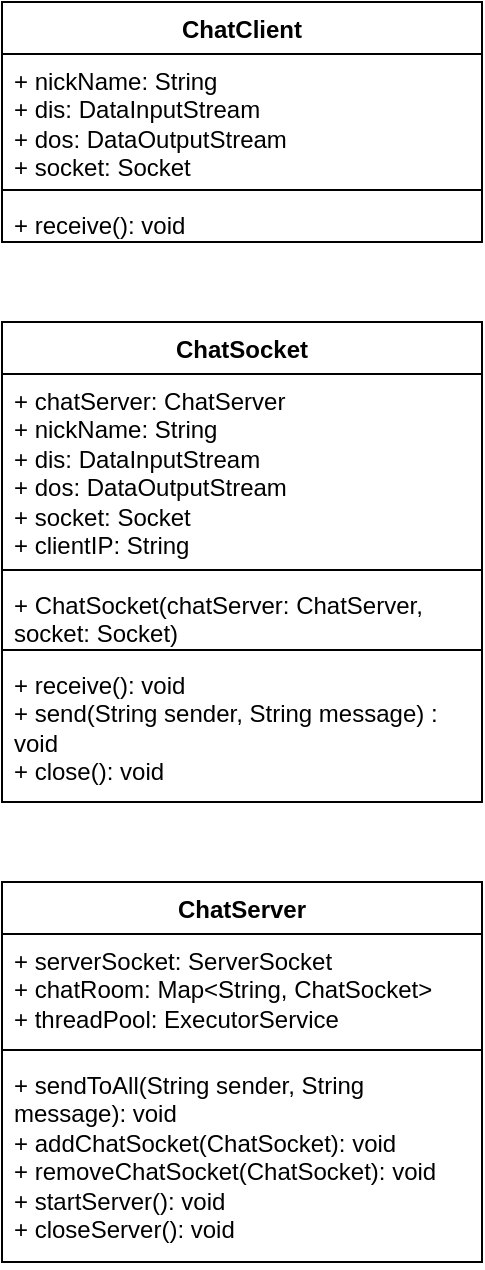 <mxfile version="24.7.1" type="device">
  <diagram name="페이지-1" id="Z1S-KfGZleMHR6X-gFGn">
    <mxGraphModel dx="1434" dy="780" grid="1" gridSize="10" guides="1" tooltips="1" connect="1" arrows="1" fold="1" page="1" pageScale="1" pageWidth="827" pageHeight="1169" math="0" shadow="0">
      <root>
        <mxCell id="0" />
        <mxCell id="1" parent="0" />
        <mxCell id="n32i5Z1ZwP20C322o2zh-1" value="ChatClient" style="swimlane;fontStyle=1;align=center;verticalAlign=top;childLayout=stackLayout;horizontal=1;startSize=26;horizontalStack=0;resizeParent=1;resizeParentMax=0;resizeLast=0;collapsible=1;marginBottom=0;whiteSpace=wrap;html=1;" parent="1" vertex="1">
          <mxGeometry x="280" y="80" width="240" height="120" as="geometry" />
        </mxCell>
        <mxCell id="n32i5Z1ZwP20C322o2zh-2" value="+ nickName: String&lt;div&gt;+ dis: DataInputStream&lt;br&gt;&lt;/div&gt;&lt;div&gt;+ dos: DataOutputStream&lt;/div&gt;&lt;div&gt;+ socket: Socket&lt;/div&gt;" style="text;strokeColor=none;fillColor=none;align=left;verticalAlign=top;spacingLeft=4;spacingRight=4;overflow=hidden;rotatable=0;points=[[0,0.5],[1,0.5]];portConstraint=eastwest;whiteSpace=wrap;html=1;" parent="n32i5Z1ZwP20C322o2zh-1" vertex="1">
          <mxGeometry y="26" width="240" height="64" as="geometry" />
        </mxCell>
        <mxCell id="n32i5Z1ZwP20C322o2zh-3" value="" style="line;strokeWidth=1;fillColor=none;align=left;verticalAlign=middle;spacingTop=-1;spacingLeft=3;spacingRight=3;rotatable=0;labelPosition=right;points=[];portConstraint=eastwest;strokeColor=inherit;" parent="n32i5Z1ZwP20C322o2zh-1" vertex="1">
          <mxGeometry y="90" width="240" height="8" as="geometry" />
        </mxCell>
        <mxCell id="n32i5Z1ZwP20C322o2zh-4" value="+ receive(): void" style="text;strokeColor=none;fillColor=none;align=left;verticalAlign=top;spacingLeft=4;spacingRight=4;overflow=hidden;rotatable=0;points=[[0,0.5],[1,0.5]];portConstraint=eastwest;whiteSpace=wrap;html=1;" parent="n32i5Z1ZwP20C322o2zh-1" vertex="1">
          <mxGeometry y="98" width="240" height="22" as="geometry" />
        </mxCell>
        <mxCell id="n32i5Z1ZwP20C322o2zh-5" value="ChatSocket" style="swimlane;fontStyle=1;align=center;verticalAlign=top;childLayout=stackLayout;horizontal=1;startSize=26;horizontalStack=0;resizeParent=1;resizeParentMax=0;resizeLast=0;collapsible=1;marginBottom=0;whiteSpace=wrap;html=1;" parent="1" vertex="1">
          <mxGeometry x="280" y="240" width="240" height="240" as="geometry" />
        </mxCell>
        <mxCell id="n32i5Z1ZwP20C322o2zh-6" value="&lt;div&gt;+ chatServer: ChatServer&lt;/div&gt;+ nickName: String&lt;div&gt;+ dis: DataInputStream&lt;br&gt;&lt;/div&gt;&lt;div&gt;+ dos: DataOutputStream&lt;/div&gt;&lt;div&gt;+ socket: Socket&lt;/div&gt;&lt;div&gt;+ clientIP: String&lt;/div&gt;" style="text;strokeColor=none;fillColor=none;align=left;verticalAlign=top;spacingLeft=4;spacingRight=4;overflow=hidden;rotatable=0;points=[[0,0.5],[1,0.5]];portConstraint=eastwest;whiteSpace=wrap;html=1;" parent="n32i5Z1ZwP20C322o2zh-5" vertex="1">
          <mxGeometry y="26" width="240" height="94" as="geometry" />
        </mxCell>
        <mxCell id="n32i5Z1ZwP20C322o2zh-7" value="" style="line;strokeWidth=1;fillColor=none;align=left;verticalAlign=middle;spacingTop=-1;spacingLeft=3;spacingRight=3;rotatable=0;labelPosition=right;points=[];portConstraint=eastwest;strokeColor=inherit;" parent="n32i5Z1ZwP20C322o2zh-5" vertex="1">
          <mxGeometry y="120" width="240" height="8" as="geometry" />
        </mxCell>
        <mxCell id="n32i5Z1ZwP20C322o2zh-13" value="+ ChatSocket(chatServer: ChatServer, socket: Socket)" style="text;strokeColor=none;fillColor=none;align=left;verticalAlign=top;spacingLeft=4;spacingRight=4;overflow=hidden;rotatable=0;points=[[0,0.5],[1,0.5]];portConstraint=eastwest;whiteSpace=wrap;html=1;" parent="n32i5Z1ZwP20C322o2zh-5" vertex="1">
          <mxGeometry y="128" width="240" height="32" as="geometry" />
        </mxCell>
        <mxCell id="n32i5Z1ZwP20C322o2zh-14" value="" style="line;strokeWidth=1;fillColor=none;align=left;verticalAlign=middle;spacingTop=-1;spacingLeft=3;spacingRight=3;rotatable=0;labelPosition=right;points=[];portConstraint=eastwest;strokeColor=inherit;" parent="n32i5Z1ZwP20C322o2zh-5" vertex="1">
          <mxGeometry y="160" width="240" height="8" as="geometry" />
        </mxCell>
        <mxCell id="n32i5Z1ZwP20C322o2zh-8" value="+ receive(): void&lt;div&gt;+ send(String sender, String message) : void&lt;/div&gt;&lt;div&gt;+ close(): void&lt;/div&gt;" style="text;strokeColor=none;fillColor=none;align=left;verticalAlign=top;spacingLeft=4;spacingRight=4;overflow=hidden;rotatable=0;points=[[0,0.5],[1,0.5]];portConstraint=eastwest;whiteSpace=wrap;html=1;" parent="n32i5Z1ZwP20C322o2zh-5" vertex="1">
          <mxGeometry y="168" width="240" height="72" as="geometry" />
        </mxCell>
        <mxCell id="n32i5Z1ZwP20C322o2zh-9" value="ChatServer" style="swimlane;fontStyle=1;align=center;verticalAlign=top;childLayout=stackLayout;horizontal=1;startSize=26;horizontalStack=0;resizeParent=1;resizeParentMax=0;resizeLast=0;collapsible=1;marginBottom=0;whiteSpace=wrap;html=1;" parent="1" vertex="1">
          <mxGeometry x="280" y="520" width="240" height="190" as="geometry" />
        </mxCell>
        <mxCell id="n32i5Z1ZwP20C322o2zh-10" value="+ serverSocket: ServerSocket&lt;div&gt;+ chatRoom: Map&amp;lt;String, ChatSocket&amp;gt;&lt;br&gt;&lt;/div&gt;&lt;div&gt;+ threadPool: ExecutorService&lt;/div&gt;" style="text;strokeColor=none;fillColor=none;align=left;verticalAlign=top;spacingLeft=4;spacingRight=4;overflow=hidden;rotatable=0;points=[[0,0.5],[1,0.5]];portConstraint=eastwest;whiteSpace=wrap;html=1;" parent="n32i5Z1ZwP20C322o2zh-9" vertex="1">
          <mxGeometry y="26" width="240" height="54" as="geometry" />
        </mxCell>
        <mxCell id="n32i5Z1ZwP20C322o2zh-11" value="" style="line;strokeWidth=1;fillColor=none;align=left;verticalAlign=middle;spacingTop=-1;spacingLeft=3;spacingRight=3;rotatable=0;labelPosition=right;points=[];portConstraint=eastwest;strokeColor=inherit;" parent="n32i5Z1ZwP20C322o2zh-9" vertex="1">
          <mxGeometry y="80" width="240" height="8" as="geometry" />
        </mxCell>
        <mxCell id="n32i5Z1ZwP20C322o2zh-12" value="+ sendToAll(String sender, String message): void&lt;div&gt;+ addChatSocket(ChatSocket): void&lt;/div&gt;&lt;div&gt;+ removeChatSocket(ChatSocket): void&lt;/div&gt;&lt;div&gt;+ startServer(): void&lt;/div&gt;&lt;div&gt;+ closeServer(): void&lt;/div&gt;" style="text;strokeColor=none;fillColor=none;align=left;verticalAlign=top;spacingLeft=4;spacingRight=4;overflow=hidden;rotatable=0;points=[[0,0.5],[1,0.5]];portConstraint=eastwest;whiteSpace=wrap;html=1;" parent="n32i5Z1ZwP20C322o2zh-9" vertex="1">
          <mxGeometry y="88" width="240" height="102" as="geometry" />
        </mxCell>
      </root>
    </mxGraphModel>
  </diagram>
</mxfile>
